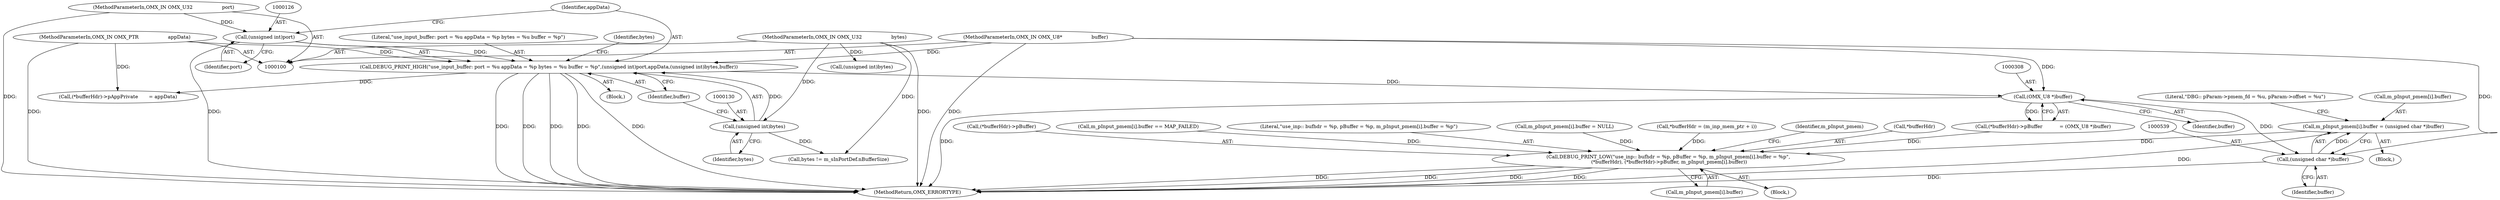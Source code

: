 digraph "0_Android_7558d03e6498e970b761aa44fff6b2c659202d95_1@array" {
"1000532" [label="(Call,m_pInput_pmem[i].buffer = (unsigned char *)buffer)"];
"1000538" [label="(Call,(unsigned char *)buffer)"];
"1000307" [label="(Call,(OMX_U8 *)buffer)"];
"1000123" [label="(Call,DEBUG_PRINT_HIGH(\"use_input_buffer: port = %u appData = %p bytes = %u buffer = %p\",(unsigned int)port,appData,(unsigned int)bytes,buffer))"];
"1000125" [label="(Call,(unsigned int)port)"];
"1000103" [label="(MethodParameterIn,OMX_IN OMX_U32                   port)"];
"1000104" [label="(MethodParameterIn,OMX_IN OMX_PTR                   appData)"];
"1000129" [label="(Call,(unsigned int)bytes)"];
"1000105" [label="(MethodParameterIn,OMX_IN OMX_U32                   bytes)"];
"1000106" [label="(MethodParameterIn,OMX_IN OMX_U8*                   buffer)"];
"1000559" [label="(Call,DEBUG_PRINT_LOW(\"use_inp:: bufhdr = %p, pBuffer = %p, m_pInput_pmem[i].buffer = %p\",\n (*bufferHdr), (*bufferHdr)->pBuffer, m_pInput_pmem[i].buffer))"];
"1000560" [label="(Literal,\"use_inp:: bufhdr = %p, pBuffer = %p, m_pInput_pmem[i].buffer = %p\")"];
"1000124" [label="(Literal,\"use_input_buffer: port = %u appData = %p bytes = %u buffer = %p\")"];
"1000414" [label="(Call,m_pInput_pmem[i].buffer = NULL)"];
"1000532" [label="(Call,m_pInput_pmem[i].buffer = (unsigned char *)buffer)"];
"1000128" [label="(Identifier,appData)"];
"1000291" [label="(Block,)"];
"1000597" [label="(MethodReturn,OMX_ERRORTYPE)"];
"1000542" [label="(Literal,\"DBG:: pParam->pmem_fd = %u, pParam->offset = %u\")"];
"1000134" [label="(Call,bytes != m_sInPortDef.nBufferSize)"];
"1000123" [label="(Call,DEBUG_PRINT_HIGH(\"use_input_buffer: port = %u appData = %p bytes = %u buffer = %p\",(unsigned int)port,appData,(unsigned int)bytes,buffer))"];
"1000309" [label="(Identifier,buffer)"];
"1000125" [label="(Call,(unsigned int)port)"];
"1000333" [label="(Call,(*bufferHdr)->pAppPrivate       = appData)"];
"1000142" [label="(Call,(unsigned int)bytes)"];
"1000567" [label="(Call,m_pInput_pmem[i].buffer)"];
"1000105" [label="(MethodParameterIn,OMX_IN OMX_U32                   bytes)"];
"1000292" [label="(Call,*bufferHdr = (m_inp_mem_ptr + i))"];
"1000129" [label="(Call,(unsigned int)bytes)"];
"1000127" [label="(Identifier,port)"];
"1000559" [label="(Call,DEBUG_PRINT_LOW(\"use_inp:: bufhdr = %p, pBuffer = %p, m_pInput_pmem[i].buffer = %p\",\n (*bufferHdr), (*bufferHdr)->pBuffer, m_pInput_pmem[i].buffer))"];
"1000577" [label="(Identifier,m_pInput_pmem)"];
"1000302" [label="(Call,(*bufferHdr)->pBuffer           = (OMX_U8 *)buffer)"];
"1000107" [label="(Block,)"];
"1000135" [label="(Identifier,bytes)"];
"1000103" [label="(MethodParameterIn,OMX_IN OMX_U32                   port)"];
"1000106" [label="(MethodParameterIn,OMX_IN OMX_U8*                   buffer)"];
"1000538" [label="(Call,(unsigned char *)buffer)"];
"1000132" [label="(Identifier,buffer)"];
"1000504" [label="(Block,)"];
"1000104" [label="(MethodParameterIn,OMX_IN OMX_PTR                   appData)"];
"1000561" [label="(Call,*bufferHdr)"];
"1000307" [label="(Call,(OMX_U8 *)buffer)"];
"1000563" [label="(Call,(*bufferHdr)->pBuffer)"];
"1000451" [label="(Call,m_pInput_pmem[i].buffer == MAP_FAILED)"];
"1000131" [label="(Identifier,bytes)"];
"1000540" [label="(Identifier,buffer)"];
"1000533" [label="(Call,m_pInput_pmem[i].buffer)"];
"1000532" -> "1000504"  [label="AST: "];
"1000532" -> "1000538"  [label="CFG: "];
"1000533" -> "1000532"  [label="AST: "];
"1000538" -> "1000532"  [label="AST: "];
"1000542" -> "1000532"  [label="CFG: "];
"1000532" -> "1000597"  [label="DDG: "];
"1000538" -> "1000532"  [label="DDG: "];
"1000532" -> "1000559"  [label="DDG: "];
"1000538" -> "1000540"  [label="CFG: "];
"1000539" -> "1000538"  [label="AST: "];
"1000540" -> "1000538"  [label="AST: "];
"1000538" -> "1000597"  [label="DDG: "];
"1000307" -> "1000538"  [label="DDG: "];
"1000106" -> "1000538"  [label="DDG: "];
"1000307" -> "1000302"  [label="AST: "];
"1000307" -> "1000309"  [label="CFG: "];
"1000308" -> "1000307"  [label="AST: "];
"1000309" -> "1000307"  [label="AST: "];
"1000302" -> "1000307"  [label="CFG: "];
"1000307" -> "1000597"  [label="DDG: "];
"1000307" -> "1000302"  [label="DDG: "];
"1000123" -> "1000307"  [label="DDG: "];
"1000106" -> "1000307"  [label="DDG: "];
"1000123" -> "1000107"  [label="AST: "];
"1000123" -> "1000132"  [label="CFG: "];
"1000124" -> "1000123"  [label="AST: "];
"1000125" -> "1000123"  [label="AST: "];
"1000128" -> "1000123"  [label="AST: "];
"1000129" -> "1000123"  [label="AST: "];
"1000132" -> "1000123"  [label="AST: "];
"1000135" -> "1000123"  [label="CFG: "];
"1000123" -> "1000597"  [label="DDG: "];
"1000123" -> "1000597"  [label="DDG: "];
"1000123" -> "1000597"  [label="DDG: "];
"1000123" -> "1000597"  [label="DDG: "];
"1000123" -> "1000597"  [label="DDG: "];
"1000125" -> "1000123"  [label="DDG: "];
"1000104" -> "1000123"  [label="DDG: "];
"1000129" -> "1000123"  [label="DDG: "];
"1000106" -> "1000123"  [label="DDG: "];
"1000123" -> "1000333"  [label="DDG: "];
"1000125" -> "1000127"  [label="CFG: "];
"1000126" -> "1000125"  [label="AST: "];
"1000127" -> "1000125"  [label="AST: "];
"1000128" -> "1000125"  [label="CFG: "];
"1000125" -> "1000597"  [label="DDG: "];
"1000103" -> "1000125"  [label="DDG: "];
"1000103" -> "1000100"  [label="AST: "];
"1000103" -> "1000597"  [label="DDG: "];
"1000104" -> "1000100"  [label="AST: "];
"1000104" -> "1000597"  [label="DDG: "];
"1000104" -> "1000333"  [label="DDG: "];
"1000129" -> "1000131"  [label="CFG: "];
"1000130" -> "1000129"  [label="AST: "];
"1000131" -> "1000129"  [label="AST: "];
"1000132" -> "1000129"  [label="CFG: "];
"1000105" -> "1000129"  [label="DDG: "];
"1000129" -> "1000134"  [label="DDG: "];
"1000105" -> "1000100"  [label="AST: "];
"1000105" -> "1000597"  [label="DDG: "];
"1000105" -> "1000134"  [label="DDG: "];
"1000105" -> "1000142"  [label="DDG: "];
"1000106" -> "1000100"  [label="AST: "];
"1000106" -> "1000597"  [label="DDG: "];
"1000559" -> "1000291"  [label="AST: "];
"1000559" -> "1000567"  [label="CFG: "];
"1000560" -> "1000559"  [label="AST: "];
"1000561" -> "1000559"  [label="AST: "];
"1000563" -> "1000559"  [label="AST: "];
"1000567" -> "1000559"  [label="AST: "];
"1000577" -> "1000559"  [label="CFG: "];
"1000559" -> "1000597"  [label="DDG: "];
"1000559" -> "1000597"  [label="DDG: "];
"1000559" -> "1000597"  [label="DDG: "];
"1000559" -> "1000597"  [label="DDG: "];
"1000292" -> "1000559"  [label="DDG: "];
"1000302" -> "1000559"  [label="DDG: "];
"1000451" -> "1000559"  [label="DDG: "];
"1000414" -> "1000559"  [label="DDG: "];
}
